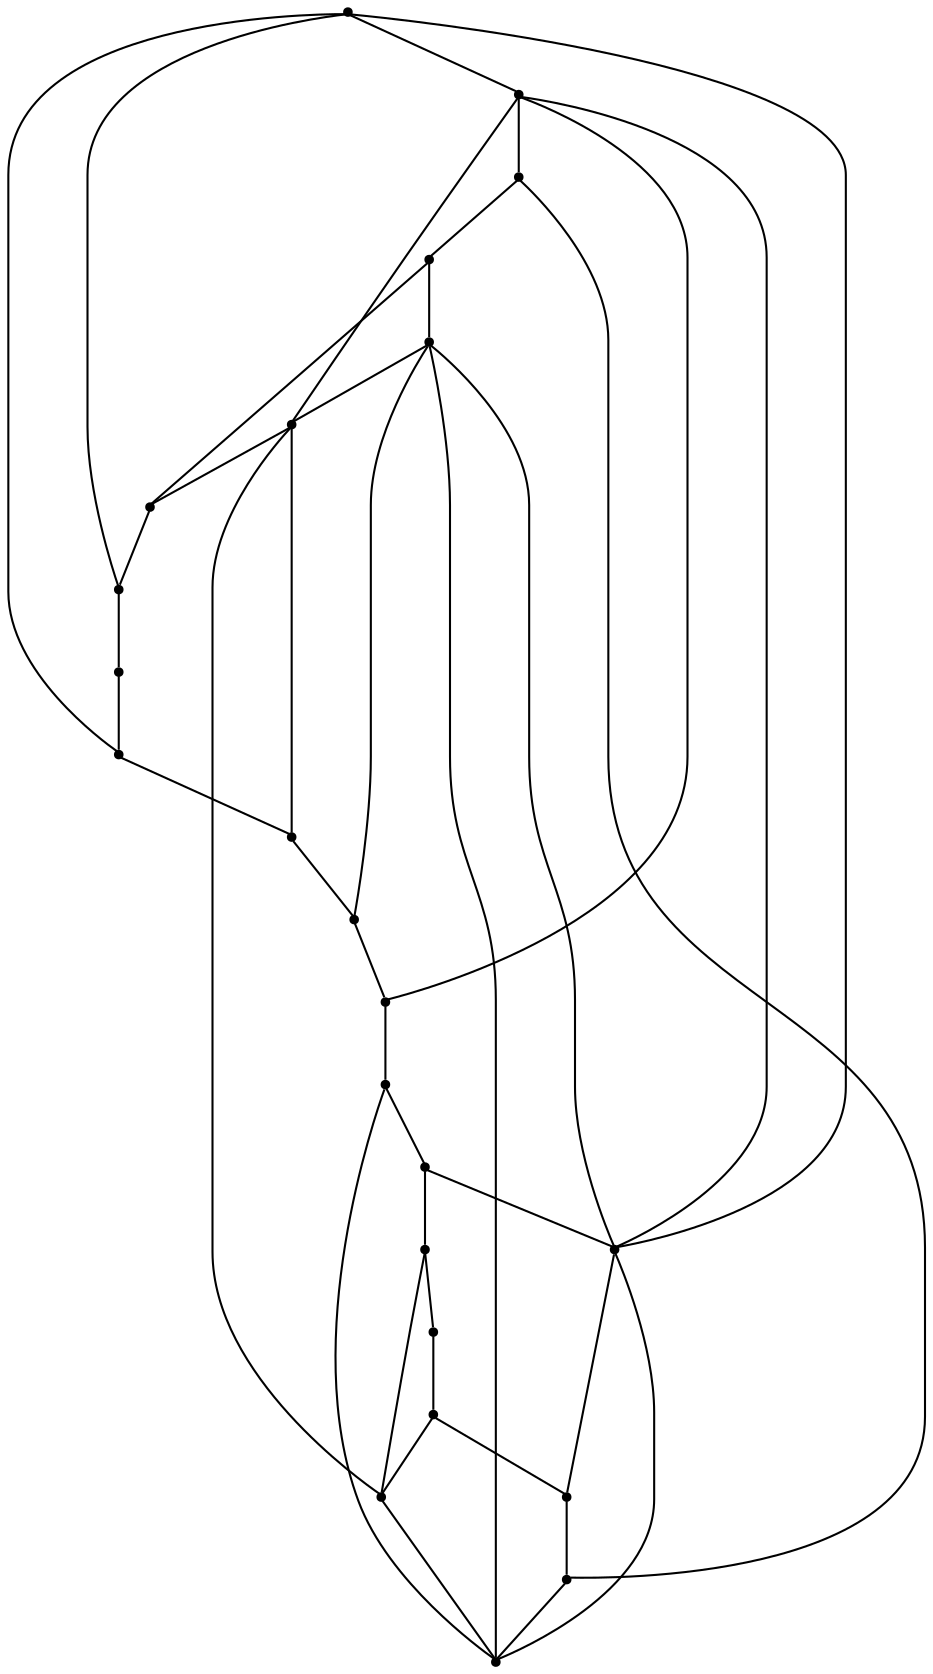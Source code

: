graph {
  node [shape=point,comment="{\"directed\":false,\"doi\":\"10.1007/978-3-642-25878-7_33\",\"figure\":\"3\"}"]

  v0 [pos="1479.533757040423,2038.8672431398502"]
  v1 [pos="1399.4676199167768,2038.86724313985"]
  v2 [pos="1319.4016100547472,2038.86724313985"]
  v3 [pos="1239.3354729311009,2038.86724313985"]
  v4 [pos="1159.2693358074544,2038.86724313985"]
  v5 [pos="1079.2033259454247,2038.86724313985"]
  v6 [pos="1579.6163648141726,2038.86724313985"]
  v7 [pos="1479.533757040423,1718.8163862919105"]
  v8 [pos="1479.533757040423,2358.918099987789"]
  v9 [pos="1079.2033259454247,1718.816386291911"]
  v10 [pos="999.1371729140764,1718.816386291911"]
  v11 [pos="1159.2693358074544,1718.816386291911"]
  v12 [pos="1239.3354729311009,1718.816386291911"]
  v13 [pos="1319.401610054747,1718.816386291911"]
  v14 [pos="1399.4676199167768,1718.816386291911"]
  v15 [pos="1399.467619916777,2358.918099987789"]
  v16 [pos="1319.4016100547472,2358.918099987789"]
  v17 [pos="1239.3354729311009,2358.918099987789"]
  v18 [pos="1159.2693358074544,2358.918099987789"]
  v19 [pos="1079.2033259454247,2358.918099987789"]
  v20 [pos="899.0545651403268,2038.8672431398502"]
  v21 [pos="999.1371729140764,2038.86724313985"]
  v22 [pos="999.1371729140762,2358.918099987789"]

  v20 -- v22 [id="-2",pos="899.0545651403268,2038.8672431398502 999.1371729140762,2358.918099987789 999.1371729140762,2358.918099987789 999.1371729140762,2358.918099987789"]
  v22 -- v21 [id="-3",pos="999.1371729140762,2358.918099987789 999.1371729140764,2038.86724313985 999.1371729140764,2038.86724313985 999.1371729140764,2038.86724313985"]
  v21 -- v10 [id="-4",pos="999.1371729140764,2038.86724313985 999.1371729140764,1718.816386291911 999.1371729140764,1718.816386291911 999.1371729140764,1718.816386291911"]
  v22 -- v19 [id="-5",pos="999.1371729140762,2358.918099987789 1079.2033259454247,2358.918099987789 1079.2033259454247,2358.918099987789 1079.2033259454247,2358.918099987789"]
  v19 -- v18 [id="-6",pos="1079.2033259454247,2358.918099987789 1159.2693358074544,2358.918099987789 1159.2693358074544,2358.918099987789 1159.2693358074544,2358.918099987789"]
  v18 -- v17 [id="-7",pos="1159.2693358074544,2358.918099987789 1239.3354729311009,2358.918099987789 1239.3354729311009,2358.918099987789 1239.3354729311009,2358.918099987789"]
  v17 -- v16 [id="-8",pos="1239.3354729311009,2358.918099987789 1319.4016100547472,2358.918099987789 1319.4016100547472,2358.918099987789 1319.4016100547472,2358.918099987789"]
  v16 -- v15 [id="-9",pos="1319.4016100547472,2358.918099987789 1399.467619916777,2358.918099987789 1399.467619916777,2358.918099987789 1399.467619916777,2358.918099987789"]
  v15 -- v8 [id="-10",pos="1399.467619916777,2358.918099987789 1479.533757040423,2358.918099987789 1479.533757040423,2358.918099987789 1479.533757040423,2358.918099987789"]
  v21 -- v4 [id="-11",pos="999.1371729140764,2038.86724313985 1012.4815237987834,2012.1963595986558 1012.4815237987834,2012.1963595986558 1012.4815237987834,2012.1963595986558 1025.8258587757882,1985.5254760574617 1052.5145923606065,1932.1837089750734 1079.2033259454247,1932.1837089750734 1105.8919958994347,1932.1837089750734 1132.5806658534445,1985.5254760574617 1145.9250644612578,2012.1963595986558 1159.2693358074544,2038.86724313985 1159.2693358074544,2038.86724313985 1159.2693358074544,2038.86724313985"]
  v21 -- v1 [id="-12",pos="999.1371729140764,2038.86724313985 999.1371888217784,1998.8608542396564 999.1371888217784,1998.8608542396564 999.1371888217784,1998.8608542396564 999.1371888217784,1958.8544653394629 999.1371888217784,1878.8416875390762 1065.8589273376115,1838.835425815687 1132.5806658534445,1798.829164092298 1266.0241428851107,1798.829164092298 1332.7458814009437,1838.835425815687 1399.4676199167768,1878.8416875390762 1399.4676199167768,1958.8544653394629 1399.4676199167768,1998.8608542396564 1399.4676199167768,2038.86724313985 1399.4676199167768,2038.86724313985 1399.4676199167768,2038.86724313985"]
  v5 -- v3 [id="-13",pos="1079.2033259454247,2038.86724313985 1092.5475972916213,2018.8641122781555 1092.5475972916213,2018.8641122781555 1092.5475972916213,2018.8641122781555 1105.8919958994347,1998.8608542396564 1132.5806658534445,1958.8544653394629 1159.2693358074544,1958.8544653394629 1185.9580057614644,1958.8544653394629 1212.6468029770908,1998.8608542396564 1225.9910743232874,2018.8641122781555 1239.3354729311009,2038.86724313985 1239.3354729311009,2038.86724313985 1239.3354729311009,2038.86724313985"]
  v4 -- v2 [id="-14",pos="1159.2693358074544,2038.86724313985 1172.6137344152678,2012.1963595986558 1172.6137344152678,2012.1963595986558 1172.6137344152678,2012.1963595986558 1185.9580057614644,1985.5254760574617 1212.6468029770908,1932.1837089750734 1239.3354729311009,1932.1837089750734 1266.0241428851107,1932.1837089750734 1292.7128128391205,1985.5254760574617 1306.057211446934,2012.1963595986558 1319.4016100547472,2038.86724313985 1319.4016100547472,2038.86724313985 1319.4016100547472,2038.86724313985"]
  v4 -- v11 [id="-15",pos="1159.2693358074544,2038.86724313985 1159.2693358074544,1718.816386291911 1159.2693358074544,1718.816386291911 1159.2693358074544,1718.816386291911"]
  v3 -- v17 [id="-16",pos="1239.3354729311009,2038.86724313985 1239.3354729311009,2358.918099987789 1239.3354729311009,2358.918099987789 1239.3354729311009,2358.918099987789"]
  v12 -- v3 [id="-17",pos="1239.3354729311009,1718.816386291911 1239.3354729311009,2038.86724313985 1239.3354729311009,2038.86724313985 1239.3354729311009,2038.86724313985"]
  v2 -- v1 [id="-18",pos="1319.4016100547472,2038.86724313985 1399.4676199167768,2038.86724313985 1399.4676199167768,2038.86724313985 1399.4676199167768,2038.86724313985"]
  v16 -- v2 [id="-20",pos="1319.4016100547472,2358.918099987789 1319.4016100547472,2038.86724313985 1319.4016100547472,2038.86724313985 1319.4016100547472,2038.86724313985"]
  v2 -- v13 [id="-21",pos="1319.4016100547472,2038.86724313985 1319.401610054747,1718.816386291911 1319.401610054747,1718.816386291911 1319.401610054747,1718.816386291911"]
  v1 -- v3 [id="-22",pos="1399.4676199167768,2038.86724313985 1386.1233485705802,2045.5349958193497 1386.1233485705802,2045.5349958193497 1386.1233485705802,2045.5349958193497 1372.7789499627668,2052.2027484988494 1346.090280008757,2065.5381266810446 1319.4016100547472,2065.5381266810446 1292.7128128391205,2065.5381266810446 1266.0241428851107,2052.2027484988494 1252.679871538914,2045.5349958193497 1248.5097469739726,2043.451323107006 1246.9459502621194,2042.669945839877 1239.3354729311009,2038.86724313985"]
  v5 -- v0 [id="-23",pos="1079.2033259454247,2038.86724313985 1079.2033259454247,2078.8736320400435 1079.2033259454247,2078.8736320400435 1079.2033259454247,2078.8736320400435 1079.2033259454247,2118.880020940237 1079.2033259454247,2198.89267156382 1145.9250644612578,2238.899060464013 1212.6468029770908,2278.9054493642066 1346.090280008757,2278.9054493642066 1412.81201852459,2238.899060464013 1479.533757040423,2198.89267156382 1479.533757040423,2118.880020940237 1479.533757040423,2078.8736320400435 1479.533757040423,2038.8672431398502 1479.533757040423,2038.8672431398502 1479.533757040423,2038.8672431398502"]
  v12 -- v11 [id="-25",pos="1239.3354729311009,1718.816386291911 1159.2693358074544,1718.816386291911 1159.2693358074544,1718.816386291911 1159.2693358074544,1718.816386291911"]
  v0 -- v7 [id="-26",pos="1479.533757040423,2038.8672431398502 1479.533757040423,1718.8163862919105 1479.533757040423,1718.8163862919105 1479.533757040423,1718.8163862919105"]
  v6 -- v7 [id="-27",pos="1579.6163648141726,2038.86724313985 1479.533757040423,1718.8163862919105 1479.533757040423,1718.8163862919105 1479.533757040423,1718.8163862919105"]
  v9 -- v5 [id="-28",pos="1079.2033259454247,1718.816386291911 1079.2033259454247,2038.86724313985 1079.2033259454247,2038.86724313985 1079.2033259454247,2038.86724313985"]
  v10 -- v20 [id="-31",pos="999.1371729140764,1718.816386291911 899.0545651403268,2038.8672431398502 899.0545651403268,2038.8672431398502 899.0545651403268,2038.8672431398502"]
  v5 -- v19 [id="-32",pos="1079.2033259454247,2038.86724313985 1079.2033259454247,2358.918099987789 1079.2033259454247,2358.918099987789 1079.2033259454247,2358.918099987789"]
  v8 -- v6 [id="-33",pos="1479.533757040423,2358.918099987789 1579.6163648141726,2038.86724313985 1579.6163648141726,2038.86724313985 1579.6163648141726,2038.86724313985"]
  v11 -- v9 [id="-34",pos="1159.2693358074544,1718.816386291911 1079.2033259454247,1718.816386291911 1079.2033259454247,1718.816386291911 1079.2033259454247,1718.816386291911"]
  v5 -- v4 [id="-36",pos="1079.2033259454247,2038.86724313985 1159.2693358074544,2038.86724313985 1159.2693358074544,2038.86724313985 1159.2693358074544,2038.86724313985"]
  v14 -- v13 [id="-37",pos="1399.4676199167768,1718.816386291911 1319.401610054747,1718.816386291911 1319.401610054747,1718.816386291911 1319.401610054747,1718.816386291911"]
  v5 -- v2 [id="-39",pos="1079.2033259454247,2038.86724313985 1092.5477245532381,2052.2027484988494 1105.8919958994347,2065.5381266810446 1125.9085938111546,2072.205879360544 1145.9250644612578,2078.8736320400435 1172.6137344152678,2078.8736320400435 1185.958133023081,2065.5381266810446 1199.3025316308942,2052.2027484988494 1199.3025316308942,2025.5317377808506 1212.6468029770908,2012.1963595986558 1225.9912015849043,1998.8608542396564 1252.679871538914,1998.8608542396564 1272.6963421890173,2005.5286069191561 1292.7129401007373,2012.1963595986558 1306.057211446934,2025.5317377808506 1319.4016100547472,2038.86724313985"]
  v7 -- v14 [id="-40",pos="1479.533757040423,1718.8163862919105 1399.4676199167768,1718.816386291911 1399.4676199167768,1718.816386291911 1399.4676199167768,1718.816386291911"]
  v0 -- v3 [id="-47",pos="1479.533757040423,2038.8672431398502 1459.5171591287033,2055.536561250197 1459.5171591287033,2055.536561250197 1459.5171591287033,2055.536561250197 1439.5006884785998,2072.205879360544 1399.4676199167768,2105.5445155812376 1359.4345513549536,2105.5445155812376 1319.4016100547472,2105.5445155812376 1279.368541492924,2072.205879360544 1259.351943581204,2055.536561250197 1239.3354729311009,2038.86724313985 1259.351943581204,2055.536561250197 1259.351943581204,2055.536561250197 1239.3354729311009,2038.86724313985 1239.3354729311009,2038.86724313985 1239.3354729311009,2038.86724313985"]
  v1 -- v15 [id="-48",pos="1399.4676199167768,2038.86724313985 1399.467619916777,2358.918099987789 1399.467619916777,2358.918099987789 1399.467619916777,2358.918099987789"]
  v8 -- v0 [id="-49",pos="1479.533757040423,2358.918099987789 1479.533757040423,2038.8672431398502 1479.533757040423,2038.8672431398502 1479.533757040423,2038.8672431398502"]
  v14 -- v1 [id="-52",pos="1399.4676199167768,1718.816386291911 1399.4676199167768,2038.86724313985 1399.4676199167768,2038.86724313985 1399.4676199167768,2038.86724313985"]
  v13 -- v12 [id="-55",pos="1319.401610054747,1718.816386291911 1239.3354729311009,1718.816386291911 1239.3354729311009,1718.816386291911 1239.3354729311009,1718.816386291911"]
  v18 -- v4 [id="-56",pos="1159.2693358074544,2358.918099987789 1159.2693358074544,2038.86724313985 1159.2693358074544,2038.86724313985 1159.2693358074544,2038.86724313985"]
  v9 -- v10 [id="-57",pos="1079.2033259454247,1718.816386291911 999.1371729140764,1718.816386291911 999.1371729140764,1718.816386291911 999.1371729140764,1718.816386291911"]
}